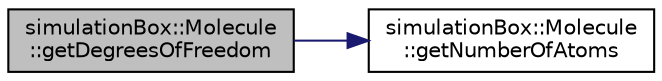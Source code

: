 digraph "simulationBox::Molecule::getDegreesOfFreedom"
{
 // LATEX_PDF_SIZE
  edge [fontname="Helvetica",fontsize="10",labelfontname="Helvetica",labelfontsize="10"];
  node [fontname="Helvetica",fontsize="10",shape=record];
  rankdir="LR";
  Node1 [label="simulationBox::Molecule\l::getDegreesOfFreedom",height=0.2,width=0.4,color="black", fillcolor="grey75", style="filled", fontcolor="black",tooltip=" "];
  Node1 -> Node2 [color="midnightblue",fontsize="10",style="solid",fontname="Helvetica"];
  Node2 [label="simulationBox::Molecule\l::getNumberOfAtoms",height=0.2,width=0.4,color="black", fillcolor="white", style="filled",URL="$classsimulationBox_1_1Molecule.html#ab869b1858dcc27892ea025c9e9ff0892",tooltip=" "];
}

